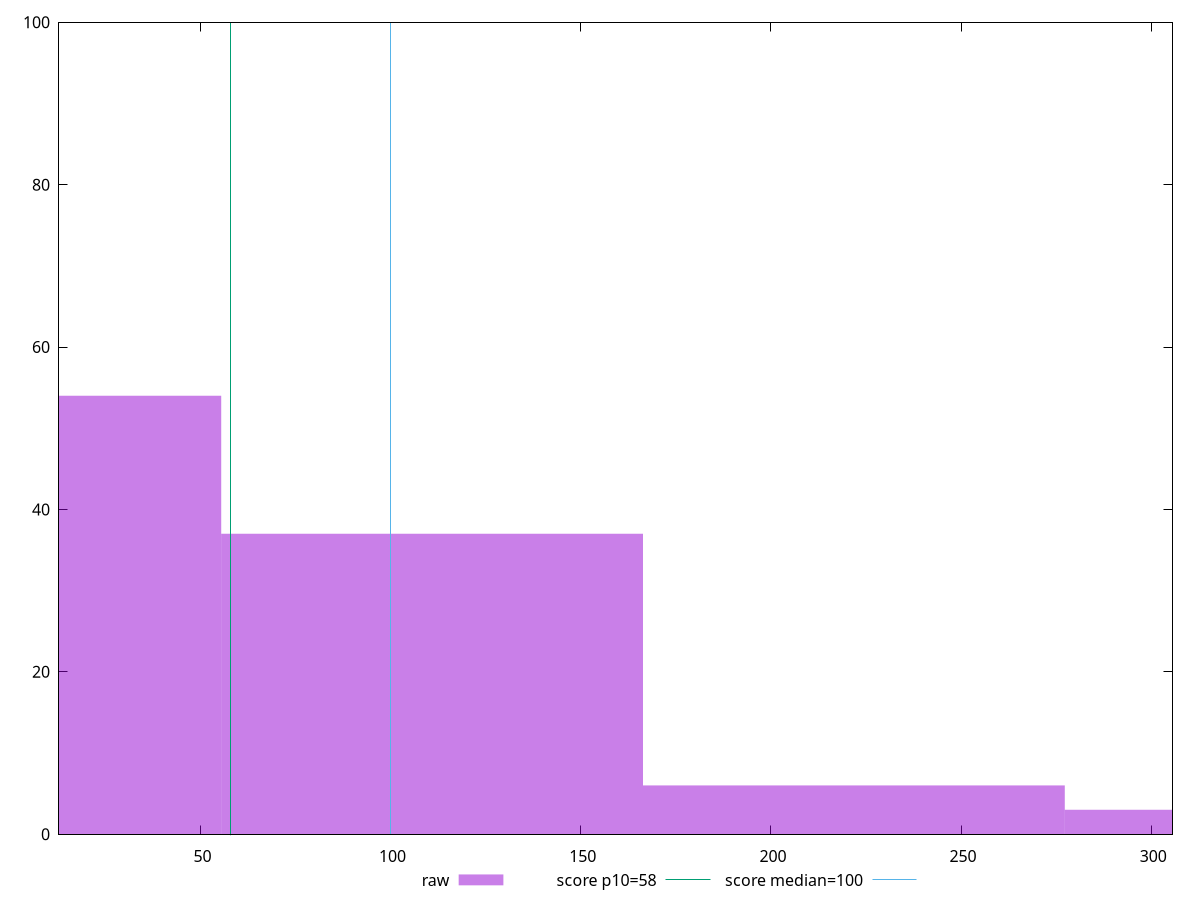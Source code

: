 reset

$raw <<EOF
332.7309145459026 3
221.8206096972684 6
110.9103048486342 37
0 54
EOF

set key outside below
set boxwidth 110.9103048486342
set xrange [12.8:305.6000000000007]
set yrange [0:100]
set trange [0:100]
set style fill transparent solid 0.5 noborder

set parametric
set terminal svg size 640, 490 enhanced background rgb 'white'
set output "report_00017_2021-02-10T15-08-03.406Z/estimated-input-latency/samples/pages+cached/raw/histogram.svg"

plot $raw title "raw" with boxes, \
     58,t title "score p10=58", \
     100,t title "score median=100"

reset
